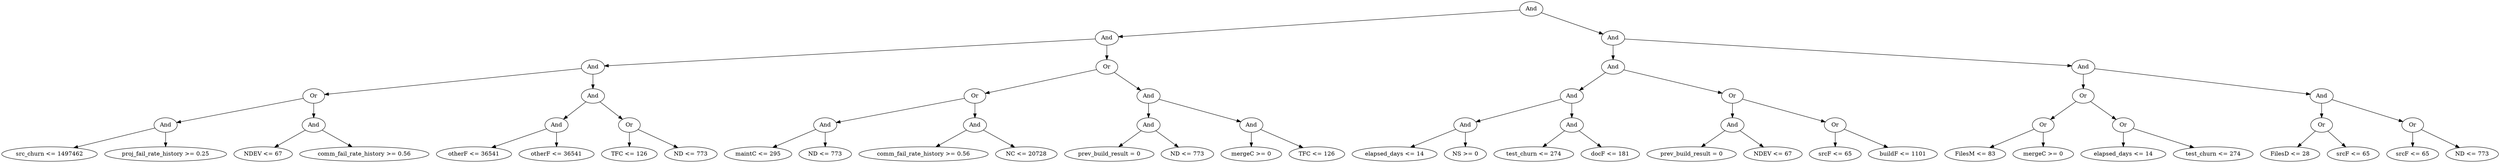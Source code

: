 digraph G {
	graph [bb="0,0,5050.6,396",
		dpi=78
	];
	node [label="\N"];
	1	 [height=0.5,
		label=And,
		pos="2869.6,378",
		width=0.75];
	2	 [height=0.5,
		label=And,
		pos="2223.6,306",
		width=0.75];
	1 -> 2	 [pos="e,2250,309.86 2843.1,374.13 2741.5,363.12 2377.4,323.67 2260.2,310.97"];
	3	 [height=0.5,
		label=And,
		pos="3336.6,306",
		width=0.75];
	1 -> 3	 [pos="e,3310.4,310.93 2895.7,373.09 2974.4,361.29 3209.5,326.04 3300.3,312.44"];
	4	 [height=0.5,
		label=And,
		pos="1183.6,234",
		width=0.75];
	2 -> 4	 [pos="e,1210.6,236.82 2196.8,303.2 2054.5,293.62 1386.4,248.65 1220.8,237.51"];
	5	 [height=0.5,
		label=Or,
		pos="2223.6,234",
		width=0.75];
	2 -> 5	 [pos="e,2223.6,252.1 2223.6,287.7 2223.6,279.98 2223.6,270.71 2223.6,262.11"];
	8	 [height=0.5,
		label=Or,
		pos="626.59,162",
		width=0.75];
	4 -> 8	 [pos="e,652.92,166.31 1157.1,229.67 1066.3,218.26 767.38,180.69 662.97,167.57"];
	9	 [height=0.5,
		label=And,
		pos="1183.6,162",
		width=0.75];
	4 -> 9	 [pos="e,1183.6,180.1 1183.6,215.7 1183.6,207.98 1183.6,198.71 1183.6,190.11"];
	16	 [height=0.5,
		label=And,
		pos="325.59,90",
		width=0.75];
	8 -> 16	 [pos="e,350.88,96.88 601.45,155.15 547.89,142.7 422.43,113.52 360.89,99.209"];
	17	 [height=0.5,
		label=And,
		pos="626.59,90",
		width=0.75];
	8 -> 17	 [pos="e,626.59,108.1 626.59,143.7 626.59,135.98 626.59,126.71 626.59,118.11"];
	32	 [height=0.5,
		label="src_churn <= 1497462",
		pos="93.592,18",
		width=2.5998];
	16 -> 32	 [pos="e,141.76,33.535 301.2,81.641 265.94,71.001 199.66,51.004 151.45,36.458"];
	33	 [height=0.5,
		label="proj_fail_rate_history >= 0.25",
		pos="325.59,18",
		width=3.34];
	16 -> 33	 [pos="e,325.59,36.104 325.59,71.697 325.59,63.983 325.59,54.712 325.59,46.112"];
	34	 [height=0.5,
		label="NDEV <= 67",
		pos="523.59,18",
		width=1.661];
	17 -> 34	 [pos="e,546.91,34.846 608.18,76.485 593.59,66.573 572.87,52.488 555.58,40.741"];
	35	 [height=0.5,
		label="comm_fail_rate_history >= 0.56",
		pos="729.59,18",
		width=3.5566];
	17 -> 35	 [pos="e,704.76,35.878 645.01,76.485 659.2,66.841 679.2,53.246 696.19,41.698"];
	18	 [height=0.5,
		label=And,
		pos="1109.6,90",
		width=0.75];
	9 -> 18	 [pos="e,1124.5,105.14 1168.6,146.83 1158.1,136.87 1143.8,123.37 1131.9,112.14"];
	19	 [height=0.5,
		label=Or,
		pos="1256.6,90",
		width=0.75];
	9 -> 19	 [pos="e,1241.8,105.14 1198.4,146.83 1208.8,136.87 1222.8,123.37 1234.5,112.14"];
	36	 [height=0.5,
		label="otherF <= 36541",
		pos="947.59,18",
		width=2.004];
	18 -> 36	 [pos="e,981.94,33.842 1087.4,79.414 1062.7,68.758 1022.3,51.286 991.25,37.865"];
	37	 [height=0.5,
		label="otherF <= 36541",
		pos="1109.6,18",
		width=2.004];
	18 -> 37	 [pos="e,1109.6,36.104 1109.6,71.697 1109.6,63.983 1109.6,54.712 1109.6,46.112"];
	38	 [height=0.5,
		label="TFC <= 126",
		pos="1256.6,18",
		width=1.5887];
	19 -> 38	 [pos="e,1256.6,36.104 1256.6,71.697 1256.6,63.983 1256.6,54.712 1256.6,46.112"];
	39	 [height=0.5,
		label="ND <= 773",
		pos="1383.6,18",
		width=1.4443];
	19 -> 39	 [pos="e,1356.9,33.692 1276.7,77.908 1295.9,67.358 1325.1,51.256 1348.1,38.551"];
	10	 [height=0.5,
		label=Or,
		pos="1956.6,162",
		width=0.75];
	5 -> 10	 [pos="e,1981.6,169.55 2199,226.54 2151.3,214.04 2046.3,186.53 1991.5,172.15"];
	11	 [height=0.5,
		label=And,
		pos="2308.6,162",
		width=0.75];
	5 -> 11	 [pos="e,2292.3,176.46 2240,219.5 2252.6,209.14 2270.1,194.67 2284.3,182.97"];
	20	 [height=0.5,
		label=And,
		pos="1655.6,90",
		width=0.75];
	10 -> 20	 [pos="e,1680.9,96.88 1931.4,155.15 1877.9,142.7 1752.4,113.52 1690.9,99.209"];
	21	 [height=0.5,
		label=And,
		pos="1956.6,90",
		width=0.75];
	10 -> 21	 [pos="e,1956.6,108.1 1956.6,143.7 1956.6,135.98 1956.6,126.71 1956.6,118.11"];
	40	 [height=0.5,
		label="maintC <= 295",
		pos="1519.6,18",
		width=1.8234];
	20 -> 40	 [pos="e,1549,34.154 1634.9,78.369 1614.6,67.923 1583.2,51.729 1558.2,38.891"];
	41	 [height=0.5,
		label="ND <= 773",
		pos="1655.6,18",
		width=1.4443];
	20 -> 41	 [pos="e,1655.6,36.104 1655.6,71.697 1655.6,63.983 1655.6,54.712 1655.6,46.112"];
	42	 [height=0.5,
		label="comm_fail_rate_history >= 0.56",
		pos="1853.6,18",
		width=3.5566];
	21 -> 42	 [pos="e,1878.4,35.878 1938.2,76.485 1924,66.841 1904,53.246 1887,41.698"];
	43	 [height=0.5,
		label="NC <= 20728",
		pos="2060.6,18",
		width=1.6971];
	21 -> 43	 [pos="e,2037,34.846 1975.2,76.485 1989.9,66.573 2010.8,52.488 2028.3,40.741"];
	22	 [height=0.5,
		label=And,
		pos="2308.6,90",
		width=0.75];
	11 -> 22	 [pos="e,2308.6,108.1 2308.6,143.7 2308.6,135.98 2308.6,126.71 2308.6,118.11"];
	23	 [height=0.5,
		label=And,
		pos="2516.6,90",
		width=0.75];
	11 -> 23	 [pos="e,2493,98.936 2332.5,152.97 2369.6,140.47 2441.3,116.32 2483.5,102.14"];
	44	 [height=0.5,
		label="prev_build_result = 0",
		pos="2228.6,18",
		width=2.4734];
	22 -> 44	 [pos="e,2247.8,35.764 2292.8,75.17 2282.2,65.888 2267.9,53.423 2255.6,42.594"];
	45	 [height=0.5,
		label="ND <= 773",
		pos="2387.6,18",
		width=1.4443];
	22 -> 45	 [pos="e,2369.5,35.006 2324.2,75.17 2334.9,65.692 2349.3,52.895 2361.7,41.91"];
	46	 [height=0.5,
		label="mergeC >= 0",
		pos="2516.6,18",
		width=1.6429];
	23 -> 46	 [pos="e,2516.6,36.104 2516.6,71.697 2516.6,63.983 2516.6,54.712 2516.6,46.112"];
	47	 [height=0.5,
		label="TFC <= 126",
		pos="2650.6,18",
		width=1.5887];
	23 -> 47	 [pos="e,2622.2,33.827 2537.2,78.216 2557.4,67.674 2588.6,51.383 2613.2,38.555"];
	6	 [height=0.5,
		label=And,
		pos="3336.6,234",
		width=0.75];
	3 -> 6	 [pos="e,3336.6,252.1 3336.6,287.7 3336.6,279.98 3336.6,270.71 3336.6,262.11"];
	7	 [height=0.5,
		label=And,
		pos="4211.6,234",
		width=0.75];
	3 -> 7	 [pos="e,4184.7,237.15 3363.3,302.87 3489.6,292.76 4027.6,249.72 4174.4,237.97"];
	12	 [height=0.5,
		label=And,
		pos="3170.6,162",
		width=0.75];
	6 -> 12	 [pos="e,3192.9,172.4 3314.2,223.56 3285.4,211.42 3235.2,190.25 3202.5,176.44"];
	13	 [height=0.5,
		label=Or,
		pos="3497.6,162",
		width=0.75];
	6 -> 13	 [pos="e,3475.6,172.58 3358.6,223.41 3386.5,211.3 3434.6,190.37 3466.3,176.61"];
	24	 [height=0.5,
		label=And,
		pos="2955.6,90",
		width=0.75];
	12 -> 24	 [pos="e,2979.5,98.793 3146.8,153.24 3108.4,140.76 3032.9,116.18 2989.1,101.93"];
	25	 [height=0.5,
		label=And,
		pos="3170.6,90",
		width=0.75];
	12 -> 25	 [pos="e,3170.6,108.1 3170.6,143.7 3170.6,135.98 3170.6,126.71 3170.6,118.11"];
	48	 [height=0.5,
		label="elapsed_days <= 14",
		pos="2810.6,18",
		width=2.347];
	24 -> 48	 [pos="e,2843.1,34.686 2934.2,78.671 2912.7,68.295 2879,52.034 2852.2,39.105"];
	49	 [height=0.5,
		label="NS >= 0",
		pos="2955.6,18",
		width=1.1735];
	24 -> 49	 [pos="e,2955.6,36.104 2955.6,71.697 2955.6,63.983 2955.6,54.712 2955.6,46.112"];
	50	 [height=0.5,
		label="test_churn <= 274",
		pos="3093.6,18",
		width=2.1484];
	25 -> 50	 [pos="e,3111.9,35.606 3155,74.834 3144.8,65.527 3131.1,53.13 3119.3,42.382"];
	51	 [height=0.5,
		label="docF <= 181",
		pos="3247.6,18",
		width=1.6429];
	25 -> 51	 [pos="e,3229.6,35.354 3186.2,74.834 3196.5,65.462 3210.2,52.955 3222.1,42.155"];
	26	 [height=0.5,
		label=And,
		pos="3497.6,90",
		width=0.75];
	13 -> 26	 [pos="e,3497.6,108.1 3497.6,143.7 3497.6,135.98 3497.6,126.71 3497.6,118.11"];
	27	 [height=0.5,
		label=Or,
		pos="3710.6,90",
		width=0.75];
	13 -> 27	 [pos="e,3686.9,98.793 3521.2,153.24 3559.2,140.76 3634,116.18 3677.3,101.93"];
	52	 [height=0.5,
		label="prev_build_result = 0",
		pos="3413.6,18",
		width=2.4734];
	26 -> 52	 [pos="e,3433.6,35.667 3481.4,75.503 3470.1,66.094 3454.8,53.299 3441.5,42.264"];
	53	 [height=0.5,
		label="NDEV <= 67",
		pos="3580.6,18",
		width=1.661];
	26 -> 53	 [pos="e,3561.3,35.257 3514,75.17 3525.3,65.667 3540.5,52.83 3553.5,41.826"];
	54	 [height=0.5,
		label="srcF <= 65",
		pos="3710.6,18",
		width=1.4443];
	27 -> 54	 [pos="e,3710.6,36.104 3710.6,71.697 3710.6,63.983 3710.6,54.712 3710.6,46.112"];
	55	 [height=0.5,
		label="buildF <= 1101",
		pos="3848.6,18",
		width=1.8776];
	27 -> 55	 [pos="e,3818.7,34.154 3731.6,78.369 3752.2,67.877 3784.4,51.586 3809.7,38.721"];
	14	 [height=0.5,
		label=Or,
		pos="4211.6,162",
		width=0.75];
	7 -> 14	 [pos="e,4211.6,180.1 4211.6,215.7 4211.6,207.98 4211.6,198.71 4211.6,190.11"];
	15	 [height=0.5,
		label=And,
		pos="4690.6,162",
		width=0.75];
	7 -> 15	 [pos="e,4664.5,166.82 4237.7,229.19 4318,217.44 4561.9,181.8 4654.5,168.28"];
	28	 [height=0.5,
		label=Or,
		pos="4130.6,90",
		width=0.75];
	14 -> 28	 [pos="e,4146.6,104.8 4195.6,147.17 4183.8,137.01 4167.7,123.03 4154.4,111.56"];
	29	 [height=0.5,
		label=Or,
		pos="4292.6,90",
		width=0.75];
	14 -> 29	 [pos="e,4276.6,104.8 4227.6,147.17 4239.4,137.01 4255.5,123.03 4268.8,111.56"];
	56	 [height=0.5,
		label="FilesM <= 83",
		pos="3993.6,18",
		width=1.661];
	28 -> 56	 [pos="e,4022.5,33.766 4109.8,78.369 4089.1,67.775 4056.7,51.268 4031.5,38.346"];
	57	 [height=0.5,
		label="mergeC >= 0",
		pos="4130.6,18",
		width=1.6429];
	28 -> 57	 [pos="e,4130.6,36.104 4130.6,71.697 4130.6,63.983 4130.6,54.712 4130.6,46.112"];
	58	 [height=0.5,
		label="elapsed_days <= 14",
		pos="4292.6,18",
		width=2.347];
	29 -> 58	 [pos="e,4292.6,36.104 4292.6,71.697 4292.6,63.983 4292.6,54.712 4292.6,46.112"];
	59	 [height=0.5,
		label="test_churn <= 274",
		pos="4472.6,18",
		width=2.1484];
	29 -> 59	 [pos="e,4434.6,33.774 4315.4,80.134 4342.8,69.475 4389.5,51.3 4424.9,37.531"];
	30	 [height=0.5,
		label=Or,
		pos="4690.6,90",
		width=0.75];
	15 -> 30	 [pos="e,4690.6,108.1 4690.6,143.7 4690.6,135.98 4690.6,126.71 4690.6,118.11"];
	31	 [height=0.5,
		label=Or,
		pos="4876.6,90",
		width=0.75];
	15 -> 31	 [pos="e,4853.7,99.614 4713.8,152.28 4746.7,139.9 4807,117.18 4844.3,103.15"];
	60	 [height=0.5,
		label="FilesD <= 28",
		pos="4626.6,18",
		width=1.6249];
	30 -> 60	 [pos="e,4641.9,35.789 4677,74.155 4668.8,65.2 4658.2,53.576 4648.8,43.309"];
	61	 [height=0.5,
		label="srcF <= 65",
		pos="4754.6,18",
		width=1.4443];
	30 -> 61	 [pos="e,4739.7,35.29 4704.2,74.155 4712.5,65.072 4723.3,53.243 4732.8,42.87"];
	62	 [height=0.5,
		label="srcF <= 65",
		pos="4876.6,18",
		width=1.4443];
	31 -> 62	 [pos="e,4876.6,36.104 4876.6,71.697 4876.6,63.983 4876.6,54.712 4876.6,46.112"];
	63	 [height=0.5,
		label="ND <= 773",
		pos="4998.6,18",
		width=1.4443];
	31 -> 63	 [pos="e,4972.8,33.812 4896.5,77.597 4914.7,67.11 4942.2,51.332 4964.1,38.789"];
}
